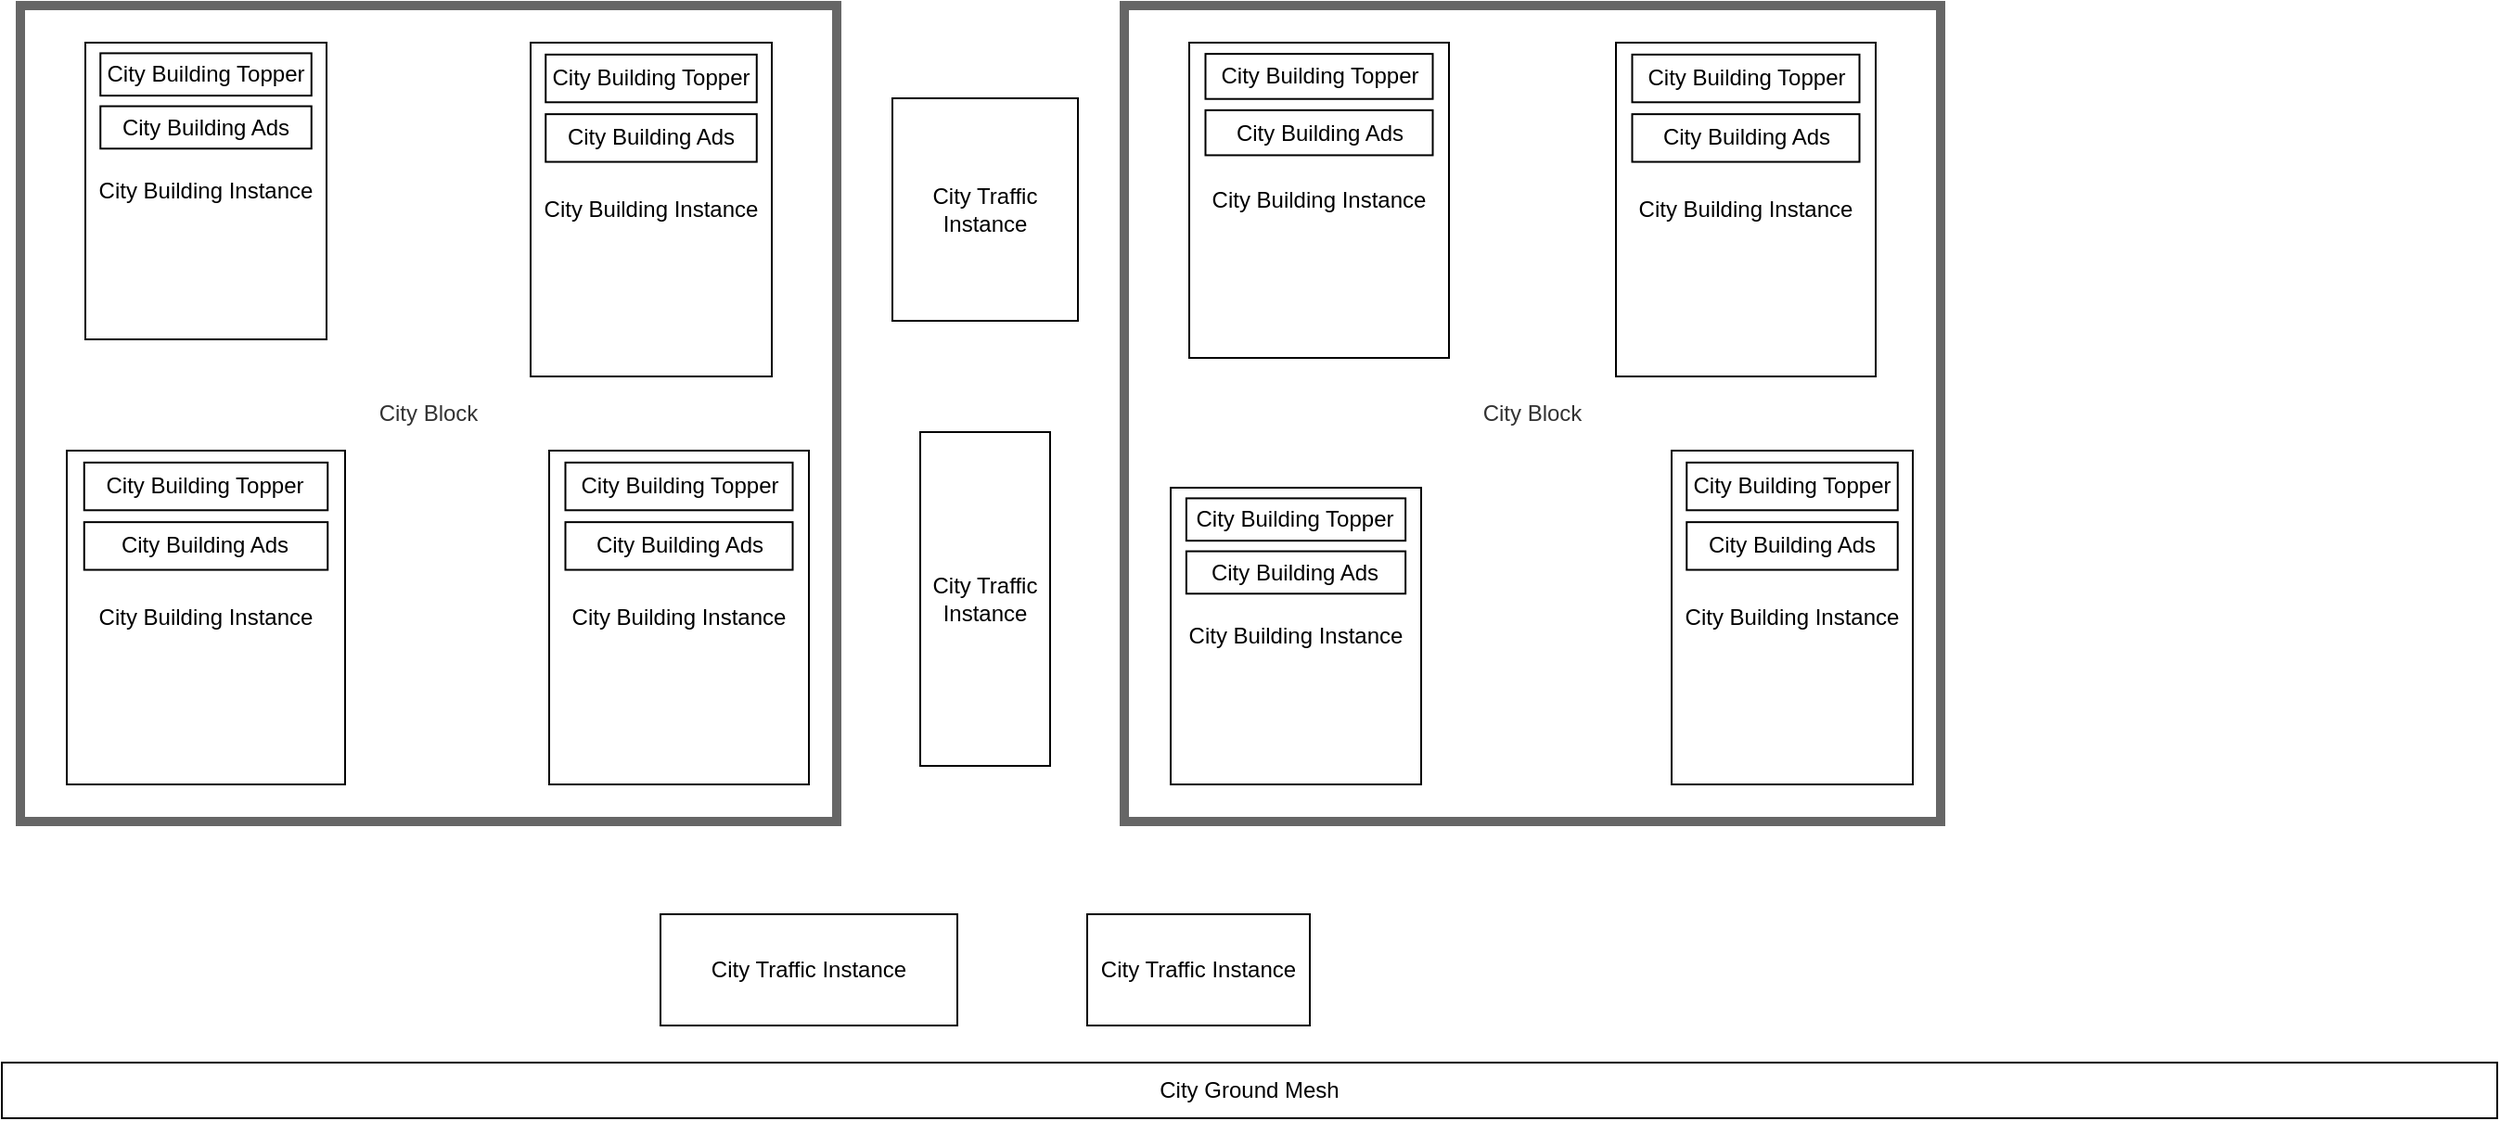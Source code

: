 <mxfile version="24.8.0">
  <diagram id="R2lEEEUBdFMjLlhIrx00" name="Page-1">
    <mxGraphModel dx="1593" dy="906" grid="1" gridSize="10" guides="1" tooltips="1" connect="1" arrows="1" fold="1" page="1" pageScale="1" pageWidth="850" pageHeight="1100" math="0" shadow="0" extFonts="Permanent Marker^https://fonts.googleapis.com/css?family=Permanent+Marker">
      <root>
        <mxCell id="0" />
        <mxCell id="1" parent="0" />
        <mxCell id="dMH1OcvE8IZTaVZLwQpU-2" value="City Block" style="whiteSpace=wrap;html=1;aspect=fixed;fillColor=none;fontColor=#333333;strokeColor=#666666;strokeWidth=5;" vertex="1" parent="1">
          <mxGeometry x="215" y="80" width="440" height="440" as="geometry" />
        </mxCell>
        <mxCell id="dMH1OcvE8IZTaVZLwQpU-12" value="City&lt;span style=&quot;background-color: initial;&quot;&gt;&amp;nbsp;Ground Mesh&lt;/span&gt;" style="rounded=0;whiteSpace=wrap;html=1;" vertex="1" parent="1">
          <mxGeometry x="205" y="650" width="1345" height="30" as="geometry" />
        </mxCell>
        <mxCell id="dMH1OcvE8IZTaVZLwQpU-18" value="" style="group" vertex="1" connectable="0" parent="1">
          <mxGeometry x="240" y="320" width="150" height="180" as="geometry" />
        </mxCell>
        <mxCell id="dMH1OcvE8IZTaVZLwQpU-3" value="City Building Instance" style="rounded=0;whiteSpace=wrap;html=1;" vertex="1" parent="dMH1OcvE8IZTaVZLwQpU-18">
          <mxGeometry width="150" height="180" as="geometry" />
        </mxCell>
        <mxCell id="dMH1OcvE8IZTaVZLwQpU-11" value="City Building Ads" style="rounded=0;whiteSpace=wrap;html=1;" vertex="1" parent="dMH1OcvE8IZTaVZLwQpU-18">
          <mxGeometry x="9.375" y="38.571" width="131.25" height="25.714" as="geometry" />
        </mxCell>
        <mxCell id="dMH1OcvE8IZTaVZLwQpU-13" value="City Building Topper" style="rounded=0;whiteSpace=wrap;html=1;" vertex="1" parent="dMH1OcvE8IZTaVZLwQpU-18">
          <mxGeometry x="9.375" y="6.429" width="131.25" height="25.714" as="geometry" />
        </mxCell>
        <mxCell id="dMH1OcvE8IZTaVZLwQpU-19" value="D" style="group" vertex="1" connectable="0" parent="1">
          <mxGeometry x="500" y="320" width="140" height="180" as="geometry" />
        </mxCell>
        <mxCell id="dMH1OcvE8IZTaVZLwQpU-20" value="City Building Instance" style="rounded=0;whiteSpace=wrap;html=1;" vertex="1" parent="dMH1OcvE8IZTaVZLwQpU-19">
          <mxGeometry width="140" height="180" as="geometry" />
        </mxCell>
        <mxCell id="dMH1OcvE8IZTaVZLwQpU-21" value="City Building Ads" style="rounded=0;whiteSpace=wrap;html=1;" vertex="1" parent="dMH1OcvE8IZTaVZLwQpU-19">
          <mxGeometry x="8.75" y="38.571" width="122.5" height="25.714" as="geometry" />
        </mxCell>
        <mxCell id="dMH1OcvE8IZTaVZLwQpU-22" value="City Building Topper" style="rounded=0;whiteSpace=wrap;html=1;" vertex="1" parent="dMH1OcvE8IZTaVZLwQpU-19">
          <mxGeometry x="8.75" y="6.429" width="122.5" height="25.714" as="geometry" />
        </mxCell>
        <mxCell id="dMH1OcvE8IZTaVZLwQpU-23" value="" style="group" vertex="1" connectable="0" parent="1">
          <mxGeometry x="250" y="100" width="130" height="160" as="geometry" />
        </mxCell>
        <mxCell id="dMH1OcvE8IZTaVZLwQpU-24" value="City Building Instance" style="rounded=0;whiteSpace=wrap;html=1;" vertex="1" parent="dMH1OcvE8IZTaVZLwQpU-23">
          <mxGeometry width="130" height="160" as="geometry" />
        </mxCell>
        <mxCell id="dMH1OcvE8IZTaVZLwQpU-25" value="City Building Ads" style="rounded=0;whiteSpace=wrap;html=1;" vertex="1" parent="dMH1OcvE8IZTaVZLwQpU-23">
          <mxGeometry x="8.125" y="34.286" width="113.75" height="22.857" as="geometry" />
        </mxCell>
        <mxCell id="dMH1OcvE8IZTaVZLwQpU-26" value="City Building Topper" style="rounded=0;whiteSpace=wrap;html=1;" vertex="1" parent="dMH1OcvE8IZTaVZLwQpU-23">
          <mxGeometry x="8.125" y="5.714" width="113.75" height="22.857" as="geometry" />
        </mxCell>
        <mxCell id="dMH1OcvE8IZTaVZLwQpU-27" value="" style="group" vertex="1" connectable="0" parent="1">
          <mxGeometry x="490" y="100" width="130" height="180" as="geometry" />
        </mxCell>
        <mxCell id="dMH1OcvE8IZTaVZLwQpU-28" value="City Building Instance" style="rounded=0;whiteSpace=wrap;html=1;" vertex="1" parent="dMH1OcvE8IZTaVZLwQpU-27">
          <mxGeometry width="130" height="180" as="geometry" />
        </mxCell>
        <mxCell id="dMH1OcvE8IZTaVZLwQpU-29" value="City Building Ads" style="rounded=0;whiteSpace=wrap;html=1;" vertex="1" parent="dMH1OcvE8IZTaVZLwQpU-27">
          <mxGeometry x="8.125" y="38.571" width="113.75" height="25.714" as="geometry" />
        </mxCell>
        <mxCell id="dMH1OcvE8IZTaVZLwQpU-30" value="City Building Topper" style="rounded=0;whiteSpace=wrap;html=1;" vertex="1" parent="dMH1OcvE8IZTaVZLwQpU-27">
          <mxGeometry x="8.125" y="6.429" width="113.75" height="25.714" as="geometry" />
        </mxCell>
        <mxCell id="dMH1OcvE8IZTaVZLwQpU-31" value="City Block" style="whiteSpace=wrap;html=1;aspect=fixed;fillColor=none;fontColor=#333333;strokeColor=#666666;strokeWidth=5;" vertex="1" parent="1">
          <mxGeometry x="810" y="80" width="440" height="440" as="geometry" />
        </mxCell>
        <mxCell id="dMH1OcvE8IZTaVZLwQpU-32" value="" style="group" vertex="1" connectable="0" parent="1">
          <mxGeometry x="835" y="340" width="135" height="160" as="geometry" />
        </mxCell>
        <mxCell id="dMH1OcvE8IZTaVZLwQpU-33" value="City Building Instance" style="rounded=0;whiteSpace=wrap;html=1;" vertex="1" parent="dMH1OcvE8IZTaVZLwQpU-32">
          <mxGeometry width="135" height="160" as="geometry" />
        </mxCell>
        <mxCell id="dMH1OcvE8IZTaVZLwQpU-34" value="City Building Ads" style="rounded=0;whiteSpace=wrap;html=1;" vertex="1" parent="dMH1OcvE8IZTaVZLwQpU-32">
          <mxGeometry x="8.438" y="34.286" width="118.125" height="22.857" as="geometry" />
        </mxCell>
        <mxCell id="dMH1OcvE8IZTaVZLwQpU-35" value="City Building Topper" style="rounded=0;whiteSpace=wrap;html=1;" vertex="1" parent="dMH1OcvE8IZTaVZLwQpU-32">
          <mxGeometry x="8.438" y="5.714" width="118.125" height="22.857" as="geometry" />
        </mxCell>
        <mxCell id="dMH1OcvE8IZTaVZLwQpU-36" value="D" style="group" vertex="1" connectable="0" parent="1">
          <mxGeometry x="1105" y="320" width="130" height="180" as="geometry" />
        </mxCell>
        <mxCell id="dMH1OcvE8IZTaVZLwQpU-37" value="City Building Instance" style="rounded=0;whiteSpace=wrap;html=1;" vertex="1" parent="dMH1OcvE8IZTaVZLwQpU-36">
          <mxGeometry width="130" height="180" as="geometry" />
        </mxCell>
        <mxCell id="dMH1OcvE8IZTaVZLwQpU-38" value="City Building Ads" style="rounded=0;whiteSpace=wrap;html=1;" vertex="1" parent="dMH1OcvE8IZTaVZLwQpU-36">
          <mxGeometry x="8.125" y="38.571" width="113.75" height="25.714" as="geometry" />
        </mxCell>
        <mxCell id="dMH1OcvE8IZTaVZLwQpU-39" value="City Building Topper" style="rounded=0;whiteSpace=wrap;html=1;" vertex="1" parent="dMH1OcvE8IZTaVZLwQpU-36">
          <mxGeometry x="8.125" y="6.429" width="113.75" height="25.714" as="geometry" />
        </mxCell>
        <mxCell id="dMH1OcvE8IZTaVZLwQpU-40" value="" style="group" vertex="1" connectable="0" parent="1">
          <mxGeometry x="845" y="100" width="140" height="170" as="geometry" />
        </mxCell>
        <mxCell id="dMH1OcvE8IZTaVZLwQpU-41" value="City Building Instance" style="rounded=0;whiteSpace=wrap;html=1;" vertex="1" parent="dMH1OcvE8IZTaVZLwQpU-40">
          <mxGeometry width="140" height="170" as="geometry" />
        </mxCell>
        <mxCell id="dMH1OcvE8IZTaVZLwQpU-42" value="City Building Ads" style="rounded=0;whiteSpace=wrap;html=1;" vertex="1" parent="dMH1OcvE8IZTaVZLwQpU-40">
          <mxGeometry x="8.75" y="36.429" width="122.5" height="24.286" as="geometry" />
        </mxCell>
        <mxCell id="dMH1OcvE8IZTaVZLwQpU-43" value="City Building Topper" style="rounded=0;whiteSpace=wrap;html=1;" vertex="1" parent="dMH1OcvE8IZTaVZLwQpU-40">
          <mxGeometry x="8.75" y="6.071" width="122.5" height="24.286" as="geometry" />
        </mxCell>
        <mxCell id="dMH1OcvE8IZTaVZLwQpU-44" value="" style="group" vertex="1" connectable="0" parent="1">
          <mxGeometry x="1075" y="100" width="140" height="180" as="geometry" />
        </mxCell>
        <mxCell id="dMH1OcvE8IZTaVZLwQpU-45" value="City Building Instance" style="rounded=0;whiteSpace=wrap;html=1;" vertex="1" parent="dMH1OcvE8IZTaVZLwQpU-44">
          <mxGeometry width="140" height="180" as="geometry" />
        </mxCell>
        <mxCell id="dMH1OcvE8IZTaVZLwQpU-46" value="City Building Ads" style="rounded=0;whiteSpace=wrap;html=1;" vertex="1" parent="dMH1OcvE8IZTaVZLwQpU-44">
          <mxGeometry x="8.75" y="38.571" width="122.5" height="25.714" as="geometry" />
        </mxCell>
        <mxCell id="dMH1OcvE8IZTaVZLwQpU-47" value="City Building Topper" style="rounded=0;whiteSpace=wrap;html=1;" vertex="1" parent="dMH1OcvE8IZTaVZLwQpU-44">
          <mxGeometry x="8.75" y="6.429" width="122.5" height="25.714" as="geometry" />
        </mxCell>
        <mxCell id="dMH1OcvE8IZTaVZLwQpU-48" value="City Traffic Instance" style="rounded=0;whiteSpace=wrap;html=1;" vertex="1" parent="1">
          <mxGeometry x="560" y="570" width="160" height="60" as="geometry" />
        </mxCell>
        <mxCell id="dMH1OcvE8IZTaVZLwQpU-49" value="City Traffic Instance" style="rounded=0;whiteSpace=wrap;html=1;" vertex="1" parent="1">
          <mxGeometry x="790" y="570" width="120" height="60" as="geometry" />
        </mxCell>
        <mxCell id="dMH1OcvE8IZTaVZLwQpU-50" value="City Traffic Instance" style="rounded=0;whiteSpace=wrap;html=1;" vertex="1" parent="1">
          <mxGeometry x="700" y="310" width="70" height="180" as="geometry" />
        </mxCell>
        <mxCell id="dMH1OcvE8IZTaVZLwQpU-51" value="City Traffic Instance" style="rounded=0;whiteSpace=wrap;html=1;" vertex="1" parent="1">
          <mxGeometry x="685" y="130" width="100" height="120" as="geometry" />
        </mxCell>
      </root>
    </mxGraphModel>
  </diagram>
</mxfile>
